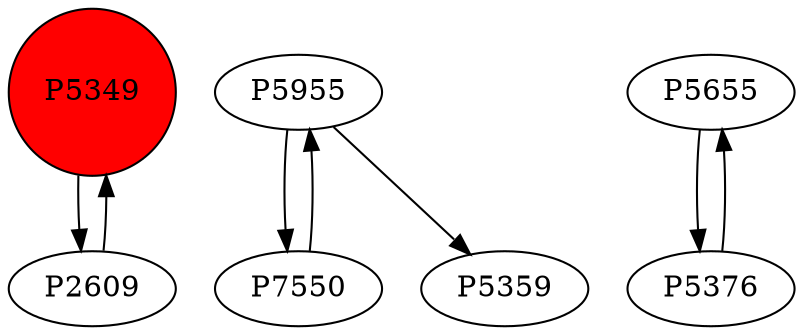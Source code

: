 digraph {
	P5349 -> P2609
	P5955 -> P7550
	P7550 -> P5955
	P2609 -> P5349
	P5655 -> P5376
	P5955 -> P5359
	P5376 -> P5655
	P5349 [shape=circle]
	P5349 [style=filled]
	P5349 [fillcolor=red]
}
